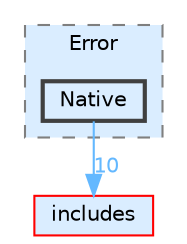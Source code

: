 digraph "lib/types/objects/Error/Native"
{
 // LATEX_PDF_SIZE
  bgcolor="transparent";
  edge [fontname=Helvetica,fontsize=10,labelfontname=Helvetica,labelfontsize=10];
  node [fontname=Helvetica,fontsize=10,shape=box,height=0.2,width=0.4];
  compound=true
  subgraph clusterdir_862d1438bfa46f850b5cbd4b20120044 {
    graph [ bgcolor="#daedff", pencolor="grey50", label="Error", fontname=Helvetica,fontsize=10 style="filled,dashed", URL="dir_862d1438bfa46f850b5cbd4b20120044.html",tooltip=""]
  dir_47085c4ef7027ac45e35cfef429bb477 [label="Native", fillcolor="#daedff", color="grey25", style="filled,bold", URL="dir_47085c4ef7027ac45e35cfef429bb477.html",tooltip=""];
  }
  dir_09e761304027c904456130627fd4dcf5 [label="includes", fillcolor="#daedff", color="red", style="filled", URL="dir_09e761304027c904456130627fd4dcf5.html",tooltip=""];
  dir_47085c4ef7027ac45e35cfef429bb477->dir_09e761304027c904456130627fd4dcf5 [headlabel="10", labeldistance=1.5 headhref="dir_000025_000019.html" href="dir_000025_000019.html" color="steelblue1" fontcolor="steelblue1"];
}
